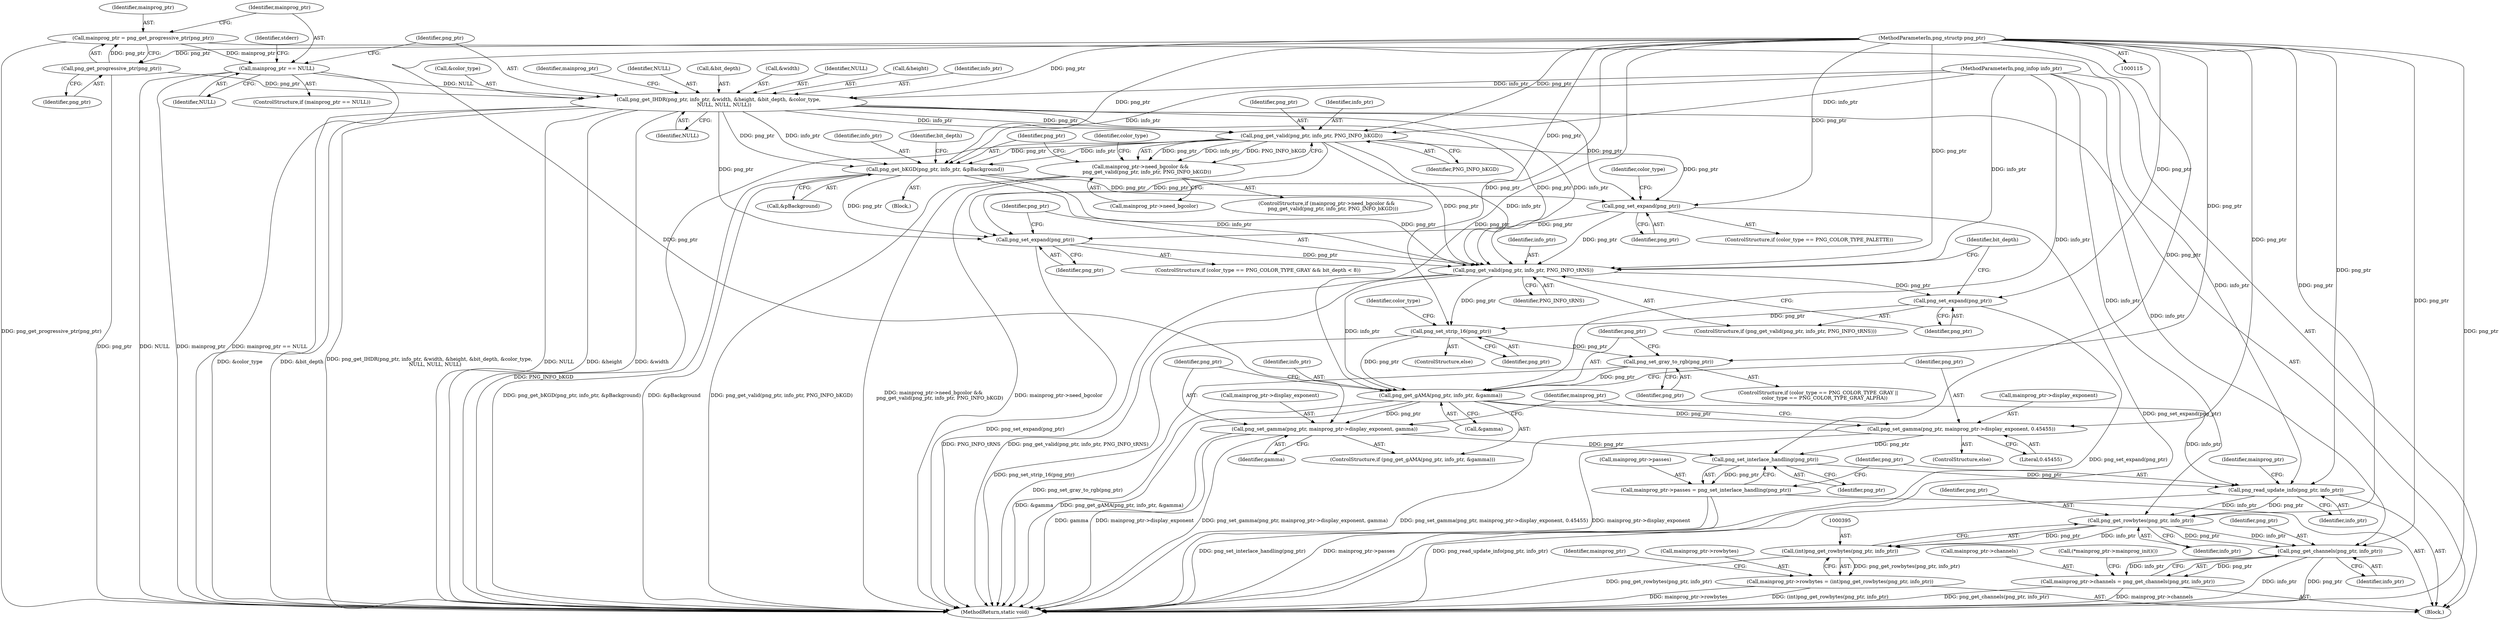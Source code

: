 digraph "0_Android_9d4853418ab2f754c2b63e091c29c5529b8b86ca_3@API" {
"1000125" [label="(Call,mainprog_ptr = png_get_progressive_ptr(png_ptr))"];
"1000127" [label="(Call,png_get_progressive_ptr(png_ptr))"];
"1000116" [label="(MethodParameterIn,png_structp png_ptr)"];
"1000130" [label="(Call,mainprog_ptr == NULL)"];
"1000140" [label="(Call,png_get_IHDR(png_ptr, info_ptr, &width, &height, &bit_depth, &color_type,\n       NULL, NULL, NULL))"];
"1000173" [label="(Call,png_get_valid(png_ptr, info_ptr, PNG_INFO_bKGD))"];
"1000169" [label="(Call,mainprog_ptr->need_bgcolor &&\n        png_get_valid(png_ptr, info_ptr, PNG_INFO_bKGD))"];
"1000179" [label="(Call,png_get_bKGD(png_ptr, info_ptr, &pBackground))"];
"1000325" [label="(Call,png_set_expand(png_ptr))"];
"1000335" [label="(Call,png_set_expand(png_ptr))"];
"1000338" [label="(Call,png_get_valid(png_ptr, info_ptr, PNG_INFO_tRNS))"];
"1000342" [label="(Call,png_set_expand(png_ptr))"];
"1000350" [label="(Call,png_set_strip_16(png_ptr))"];
"1000360" [label="(Call,png_set_gray_to_rgb(png_ptr))"];
"1000363" [label="(Call,png_get_gAMA(png_ptr, info_ptr, &gamma))"];
"1000368" [label="(Call,png_set_gamma(png_ptr, mainprog_ptr->display_exponent, gamma))"];
"1000385" [label="(Call,png_set_interlace_handling(png_ptr))"];
"1000381" [label="(Call,mainprog_ptr->passes = png_set_interlace_handling(png_ptr))"];
"1000387" [label="(Call,png_read_update_info(png_ptr, info_ptr))"];
"1000396" [label="(Call,png_get_rowbytes(png_ptr, info_ptr))"];
"1000394" [label="(Call,(int)png_get_rowbytes(png_ptr, info_ptr))"];
"1000390" [label="(Call,mainprog_ptr->rowbytes = (int)png_get_rowbytes(png_ptr, info_ptr))"];
"1000403" [label="(Call,png_get_channels(png_ptr, info_ptr))"];
"1000399" [label="(Call,mainprog_ptr->channels = png_get_channels(png_ptr, info_ptr))"];
"1000375" [label="(Call,png_set_gamma(png_ptr, mainprog_ptr->display_exponent, 0.45455))"];
"1000351" [label="(Identifier,png_ptr)"];
"1000141" [label="(Identifier,png_ptr)"];
"1000365" [label="(Identifier,info_ptr)"];
"1000387" [label="(Call,png_read_update_info(png_ptr, info_ptr))"];
"1000129" [label="(ControlStructure,if (mainprog_ptr == NULL))"];
"1000156" [label="(Identifier,mainprog_ptr)"];
"1000401" [label="(Identifier,mainprog_ptr)"];
"1000330" [label="(Identifier,color_type)"];
"1000327" [label="(ControlStructure,if (color_type == PNG_COLOR_TYPE_GRAY && bit_depth < 8))"];
"1000400" [label="(Call,mainprog_ptr->channels)"];
"1000152" [label="(Identifier,NULL)"];
"1000355" [label="(Identifier,color_type)"];
"1000406" [label="(Call,(*mainprog_ptr->mainprog_init)())"];
"1000335" [label="(Call,png_set_expand(png_ptr))"];
"1000186" [label="(Identifier,bit_depth)"];
"1000336" [label="(Identifier,png_ptr)"];
"1000390" [label="(Call,mainprog_ptr->rowbytes = (int)png_get_rowbytes(png_ptr, info_ptr))"];
"1000377" [label="(Call,mainprog_ptr->display_exponent)"];
"1000341" [label="(Identifier,PNG_INFO_tRNS)"];
"1000338" [label="(Call,png_get_valid(png_ptr, info_ptr, PNG_INFO_tRNS))"];
"1000352" [label="(ControlStructure,if (color_type == PNG_COLOR_TYPE_GRAY ||\n        color_type == PNG_COLOR_TYPE_GRAY_ALPHA))"];
"1000326" [label="(Identifier,png_ptr)"];
"1000405" [label="(Identifier,info_ptr)"];
"1000346" [label="(Identifier,bit_depth)"];
"1000321" [label="(ControlStructure,if (color_type == PNG_COLOR_TYPE_PALETTE))"];
"1000140" [label="(Call,png_get_IHDR(png_ptr, info_ptr, &width, &height, &bit_depth, &color_type,\n       NULL, NULL, NULL))"];
"1000382" [label="(Call,mainprog_ptr->passes)"];
"1000117" [label="(MethodParameterIn,png_infop info_ptr)"];
"1000181" [label="(Identifier,info_ptr)"];
"1000168" [label="(ControlStructure,if (mainprog_ptr->need_bgcolor &&\n        png_get_valid(png_ptr, info_ptr, PNG_INFO_bKGD)))"];
"1000174" [label="(Identifier,png_ptr)"];
"1000361" [label="(Identifier,png_ptr)"];
"1000176" [label="(Identifier,PNG_INFO_bKGD)"];
"1000362" [label="(ControlStructure,if (png_get_gAMA(png_ptr, info_ptr, &gamma)))"];
"1000147" [label="(Call,&bit_depth)"];
"1000375" [label="(Call,png_set_gamma(png_ptr, mainprog_ptr->display_exponent, 0.45455))"];
"1000323" [label="(Identifier,color_type)"];
"1000349" [label="(ControlStructure,else)"];
"1000127" [label="(Call,png_get_progressive_ptr(png_ptr))"];
"1000408" [label="(MethodReturn,static void)"];
"1000175" [label="(Identifier,info_ptr)"];
"1000380" [label="(Literal,0.45455)"];
"1000342" [label="(Call,png_set_expand(png_ptr))"];
"1000170" [label="(Call,mainprog_ptr->need_bgcolor)"];
"1000143" [label="(Call,&width)"];
"1000360" [label="(Call,png_set_gray_to_rgb(png_ptr))"];
"1000337" [label="(ControlStructure,if (png_get_valid(png_ptr, info_ptr, PNG_INFO_tRNS)))"];
"1000173" [label="(Call,png_get_valid(png_ptr, info_ptr, PNG_INFO_bKGD))"];
"1000128" [label="(Identifier,png_ptr)"];
"1000376" [label="(Identifier,png_ptr)"];
"1000385" [label="(Call,png_set_interlace_handling(png_ptr))"];
"1000169" [label="(Call,mainprog_ptr->need_bgcolor &&\n        png_get_valid(png_ptr, info_ptr, PNG_INFO_bKGD))"];
"1000386" [label="(Identifier,png_ptr)"];
"1000399" [label="(Call,mainprog_ptr->channels = png_get_channels(png_ptr, info_ptr))"];
"1000389" [label="(Identifier,info_ptr)"];
"1000151" [label="(Identifier,NULL)"];
"1000126" [label="(Identifier,mainprog_ptr)"];
"1000339" [label="(Identifier,png_ptr)"];
"1000153" [label="(Identifier,NULL)"];
"1000394" [label="(Call,(int)png_get_rowbytes(png_ptr, info_ptr))"];
"1000370" [label="(Call,mainprog_ptr->display_exponent)"];
"1000383" [label="(Identifier,mainprog_ptr)"];
"1000364" [label="(Identifier,png_ptr)"];
"1000373" [label="(Identifier,gamma)"];
"1000340" [label="(Identifier,info_ptr)"];
"1000177" [label="(Block,)"];
"1000182" [label="(Call,&pBackground)"];
"1000343" [label="(Identifier,png_ptr)"];
"1000391" [label="(Call,mainprog_ptr->rowbytes)"];
"1000131" [label="(Identifier,mainprog_ptr)"];
"1000132" [label="(Identifier,NULL)"];
"1000363" [label="(Call,png_get_gAMA(png_ptr, info_ptr, &gamma))"];
"1000397" [label="(Identifier,png_ptr)"];
"1000398" [label="(Identifier,info_ptr)"];
"1000179" [label="(Call,png_get_bKGD(png_ptr, info_ptr, &pBackground))"];
"1000368" [label="(Call,png_set_gamma(png_ptr, mainprog_ptr->display_exponent, gamma))"];
"1000381" [label="(Call,mainprog_ptr->passes = png_set_interlace_handling(png_ptr))"];
"1000145" [label="(Call,&height)"];
"1000142" [label="(Identifier,info_ptr)"];
"1000369" [label="(Identifier,png_ptr)"];
"1000135" [label="(Identifier,stderr)"];
"1000325" [label="(Call,png_set_expand(png_ptr))"];
"1000130" [label="(Call,mainprog_ptr == NULL)"];
"1000403" [label="(Call,png_get_channels(png_ptr, info_ptr))"];
"1000404" [label="(Identifier,png_ptr)"];
"1000149" [label="(Call,&color_type)"];
"1000180" [label="(Identifier,png_ptr)"];
"1000118" [label="(Block,)"];
"1000396" [label="(Call,png_get_rowbytes(png_ptr, info_ptr))"];
"1000374" [label="(ControlStructure,else)"];
"1000392" [label="(Identifier,mainprog_ptr)"];
"1000125" [label="(Call,mainprog_ptr = png_get_progressive_ptr(png_ptr))"];
"1000388" [label="(Identifier,png_ptr)"];
"1000350" [label="(Call,png_set_strip_16(png_ptr))"];
"1000116" [label="(MethodParameterIn,png_structp png_ptr)"];
"1000366" [label="(Call,&gamma)"];
"1000125" -> "1000118"  [label="AST: "];
"1000125" -> "1000127"  [label="CFG: "];
"1000126" -> "1000125"  [label="AST: "];
"1000127" -> "1000125"  [label="AST: "];
"1000131" -> "1000125"  [label="CFG: "];
"1000125" -> "1000408"  [label="DDG: png_get_progressive_ptr(png_ptr)"];
"1000127" -> "1000125"  [label="DDG: png_ptr"];
"1000125" -> "1000130"  [label="DDG: mainprog_ptr"];
"1000127" -> "1000128"  [label="CFG: "];
"1000128" -> "1000127"  [label="AST: "];
"1000127" -> "1000408"  [label="DDG: png_ptr"];
"1000116" -> "1000127"  [label="DDG: png_ptr"];
"1000127" -> "1000140"  [label="DDG: png_ptr"];
"1000116" -> "1000115"  [label="AST: "];
"1000116" -> "1000408"  [label="DDG: png_ptr"];
"1000116" -> "1000140"  [label="DDG: png_ptr"];
"1000116" -> "1000173"  [label="DDG: png_ptr"];
"1000116" -> "1000179"  [label="DDG: png_ptr"];
"1000116" -> "1000325"  [label="DDG: png_ptr"];
"1000116" -> "1000335"  [label="DDG: png_ptr"];
"1000116" -> "1000338"  [label="DDG: png_ptr"];
"1000116" -> "1000342"  [label="DDG: png_ptr"];
"1000116" -> "1000350"  [label="DDG: png_ptr"];
"1000116" -> "1000360"  [label="DDG: png_ptr"];
"1000116" -> "1000363"  [label="DDG: png_ptr"];
"1000116" -> "1000368"  [label="DDG: png_ptr"];
"1000116" -> "1000375"  [label="DDG: png_ptr"];
"1000116" -> "1000385"  [label="DDG: png_ptr"];
"1000116" -> "1000387"  [label="DDG: png_ptr"];
"1000116" -> "1000396"  [label="DDG: png_ptr"];
"1000116" -> "1000403"  [label="DDG: png_ptr"];
"1000130" -> "1000129"  [label="AST: "];
"1000130" -> "1000132"  [label="CFG: "];
"1000131" -> "1000130"  [label="AST: "];
"1000132" -> "1000130"  [label="AST: "];
"1000135" -> "1000130"  [label="CFG: "];
"1000141" -> "1000130"  [label="CFG: "];
"1000130" -> "1000408"  [label="DDG: mainprog_ptr == NULL"];
"1000130" -> "1000408"  [label="DDG: NULL"];
"1000130" -> "1000408"  [label="DDG: mainprog_ptr"];
"1000130" -> "1000140"  [label="DDG: NULL"];
"1000140" -> "1000118"  [label="AST: "];
"1000140" -> "1000153"  [label="CFG: "];
"1000141" -> "1000140"  [label="AST: "];
"1000142" -> "1000140"  [label="AST: "];
"1000143" -> "1000140"  [label="AST: "];
"1000145" -> "1000140"  [label="AST: "];
"1000147" -> "1000140"  [label="AST: "];
"1000149" -> "1000140"  [label="AST: "];
"1000151" -> "1000140"  [label="AST: "];
"1000152" -> "1000140"  [label="AST: "];
"1000153" -> "1000140"  [label="AST: "];
"1000156" -> "1000140"  [label="CFG: "];
"1000140" -> "1000408"  [label="DDG: NULL"];
"1000140" -> "1000408"  [label="DDG: png_get_IHDR(png_ptr, info_ptr, &width, &height, &bit_depth, &color_type,\n       NULL, NULL, NULL)"];
"1000140" -> "1000408"  [label="DDG: &color_type"];
"1000140" -> "1000408"  [label="DDG: &height"];
"1000140" -> "1000408"  [label="DDG: &width"];
"1000140" -> "1000408"  [label="DDG: &bit_depth"];
"1000117" -> "1000140"  [label="DDG: info_ptr"];
"1000140" -> "1000173"  [label="DDG: png_ptr"];
"1000140" -> "1000173"  [label="DDG: info_ptr"];
"1000140" -> "1000179"  [label="DDG: png_ptr"];
"1000140" -> "1000179"  [label="DDG: info_ptr"];
"1000140" -> "1000325"  [label="DDG: png_ptr"];
"1000140" -> "1000335"  [label="DDG: png_ptr"];
"1000140" -> "1000338"  [label="DDG: png_ptr"];
"1000140" -> "1000338"  [label="DDG: info_ptr"];
"1000173" -> "1000169"  [label="AST: "];
"1000173" -> "1000176"  [label="CFG: "];
"1000174" -> "1000173"  [label="AST: "];
"1000175" -> "1000173"  [label="AST: "];
"1000176" -> "1000173"  [label="AST: "];
"1000169" -> "1000173"  [label="CFG: "];
"1000173" -> "1000408"  [label="DDG: PNG_INFO_bKGD"];
"1000173" -> "1000169"  [label="DDG: png_ptr"];
"1000173" -> "1000169"  [label="DDG: info_ptr"];
"1000173" -> "1000169"  [label="DDG: PNG_INFO_bKGD"];
"1000117" -> "1000173"  [label="DDG: info_ptr"];
"1000173" -> "1000179"  [label="DDG: png_ptr"];
"1000173" -> "1000179"  [label="DDG: info_ptr"];
"1000173" -> "1000325"  [label="DDG: png_ptr"];
"1000173" -> "1000335"  [label="DDG: png_ptr"];
"1000173" -> "1000338"  [label="DDG: png_ptr"];
"1000173" -> "1000338"  [label="DDG: info_ptr"];
"1000169" -> "1000168"  [label="AST: "];
"1000169" -> "1000170"  [label="CFG: "];
"1000170" -> "1000169"  [label="AST: "];
"1000180" -> "1000169"  [label="CFG: "];
"1000323" -> "1000169"  [label="CFG: "];
"1000169" -> "1000408"  [label="DDG: mainprog_ptr->need_bgcolor &&\n        png_get_valid(png_ptr, info_ptr, PNG_INFO_bKGD)"];
"1000169" -> "1000408"  [label="DDG: png_get_valid(png_ptr, info_ptr, PNG_INFO_bKGD)"];
"1000169" -> "1000408"  [label="DDG: mainprog_ptr->need_bgcolor"];
"1000179" -> "1000177"  [label="AST: "];
"1000179" -> "1000182"  [label="CFG: "];
"1000180" -> "1000179"  [label="AST: "];
"1000181" -> "1000179"  [label="AST: "];
"1000182" -> "1000179"  [label="AST: "];
"1000186" -> "1000179"  [label="CFG: "];
"1000179" -> "1000408"  [label="DDG: &pBackground"];
"1000179" -> "1000408"  [label="DDG: png_get_bKGD(png_ptr, info_ptr, &pBackground)"];
"1000117" -> "1000179"  [label="DDG: info_ptr"];
"1000179" -> "1000325"  [label="DDG: png_ptr"];
"1000179" -> "1000335"  [label="DDG: png_ptr"];
"1000179" -> "1000338"  [label="DDG: png_ptr"];
"1000179" -> "1000338"  [label="DDG: info_ptr"];
"1000325" -> "1000321"  [label="AST: "];
"1000325" -> "1000326"  [label="CFG: "];
"1000326" -> "1000325"  [label="AST: "];
"1000330" -> "1000325"  [label="CFG: "];
"1000325" -> "1000408"  [label="DDG: png_set_expand(png_ptr)"];
"1000325" -> "1000335"  [label="DDG: png_ptr"];
"1000325" -> "1000338"  [label="DDG: png_ptr"];
"1000335" -> "1000327"  [label="AST: "];
"1000335" -> "1000336"  [label="CFG: "];
"1000336" -> "1000335"  [label="AST: "];
"1000339" -> "1000335"  [label="CFG: "];
"1000335" -> "1000408"  [label="DDG: png_set_expand(png_ptr)"];
"1000335" -> "1000338"  [label="DDG: png_ptr"];
"1000338" -> "1000337"  [label="AST: "];
"1000338" -> "1000341"  [label="CFG: "];
"1000339" -> "1000338"  [label="AST: "];
"1000340" -> "1000338"  [label="AST: "];
"1000341" -> "1000338"  [label="AST: "];
"1000343" -> "1000338"  [label="CFG: "];
"1000346" -> "1000338"  [label="CFG: "];
"1000338" -> "1000408"  [label="DDG: png_get_valid(png_ptr, info_ptr, PNG_INFO_tRNS)"];
"1000338" -> "1000408"  [label="DDG: PNG_INFO_tRNS"];
"1000117" -> "1000338"  [label="DDG: info_ptr"];
"1000338" -> "1000342"  [label="DDG: png_ptr"];
"1000338" -> "1000350"  [label="DDG: png_ptr"];
"1000338" -> "1000363"  [label="DDG: info_ptr"];
"1000342" -> "1000337"  [label="AST: "];
"1000342" -> "1000343"  [label="CFG: "];
"1000343" -> "1000342"  [label="AST: "];
"1000346" -> "1000342"  [label="CFG: "];
"1000342" -> "1000408"  [label="DDG: png_set_expand(png_ptr)"];
"1000342" -> "1000350"  [label="DDG: png_ptr"];
"1000350" -> "1000349"  [label="AST: "];
"1000350" -> "1000351"  [label="CFG: "];
"1000351" -> "1000350"  [label="AST: "];
"1000355" -> "1000350"  [label="CFG: "];
"1000350" -> "1000408"  [label="DDG: png_set_strip_16(png_ptr)"];
"1000350" -> "1000360"  [label="DDG: png_ptr"];
"1000350" -> "1000363"  [label="DDG: png_ptr"];
"1000360" -> "1000352"  [label="AST: "];
"1000360" -> "1000361"  [label="CFG: "];
"1000361" -> "1000360"  [label="AST: "];
"1000364" -> "1000360"  [label="CFG: "];
"1000360" -> "1000408"  [label="DDG: png_set_gray_to_rgb(png_ptr)"];
"1000360" -> "1000363"  [label="DDG: png_ptr"];
"1000363" -> "1000362"  [label="AST: "];
"1000363" -> "1000366"  [label="CFG: "];
"1000364" -> "1000363"  [label="AST: "];
"1000365" -> "1000363"  [label="AST: "];
"1000366" -> "1000363"  [label="AST: "];
"1000369" -> "1000363"  [label="CFG: "];
"1000376" -> "1000363"  [label="CFG: "];
"1000363" -> "1000408"  [label="DDG: &gamma"];
"1000363" -> "1000408"  [label="DDG: png_get_gAMA(png_ptr, info_ptr, &gamma)"];
"1000117" -> "1000363"  [label="DDG: info_ptr"];
"1000363" -> "1000368"  [label="DDG: png_ptr"];
"1000363" -> "1000375"  [label="DDG: png_ptr"];
"1000363" -> "1000387"  [label="DDG: info_ptr"];
"1000368" -> "1000362"  [label="AST: "];
"1000368" -> "1000373"  [label="CFG: "];
"1000369" -> "1000368"  [label="AST: "];
"1000370" -> "1000368"  [label="AST: "];
"1000373" -> "1000368"  [label="AST: "];
"1000383" -> "1000368"  [label="CFG: "];
"1000368" -> "1000408"  [label="DDG: mainprog_ptr->display_exponent"];
"1000368" -> "1000408"  [label="DDG: png_set_gamma(png_ptr, mainprog_ptr->display_exponent, gamma)"];
"1000368" -> "1000408"  [label="DDG: gamma"];
"1000368" -> "1000385"  [label="DDG: png_ptr"];
"1000385" -> "1000381"  [label="AST: "];
"1000385" -> "1000386"  [label="CFG: "];
"1000386" -> "1000385"  [label="AST: "];
"1000381" -> "1000385"  [label="CFG: "];
"1000385" -> "1000381"  [label="DDG: png_ptr"];
"1000375" -> "1000385"  [label="DDG: png_ptr"];
"1000385" -> "1000387"  [label="DDG: png_ptr"];
"1000381" -> "1000118"  [label="AST: "];
"1000382" -> "1000381"  [label="AST: "];
"1000388" -> "1000381"  [label="CFG: "];
"1000381" -> "1000408"  [label="DDG: mainprog_ptr->passes"];
"1000381" -> "1000408"  [label="DDG: png_set_interlace_handling(png_ptr)"];
"1000387" -> "1000118"  [label="AST: "];
"1000387" -> "1000389"  [label="CFG: "];
"1000388" -> "1000387"  [label="AST: "];
"1000389" -> "1000387"  [label="AST: "];
"1000392" -> "1000387"  [label="CFG: "];
"1000387" -> "1000408"  [label="DDG: png_read_update_info(png_ptr, info_ptr)"];
"1000117" -> "1000387"  [label="DDG: info_ptr"];
"1000387" -> "1000396"  [label="DDG: png_ptr"];
"1000387" -> "1000396"  [label="DDG: info_ptr"];
"1000396" -> "1000394"  [label="AST: "];
"1000396" -> "1000398"  [label="CFG: "];
"1000397" -> "1000396"  [label="AST: "];
"1000398" -> "1000396"  [label="AST: "];
"1000394" -> "1000396"  [label="CFG: "];
"1000396" -> "1000394"  [label="DDG: png_ptr"];
"1000396" -> "1000394"  [label="DDG: info_ptr"];
"1000117" -> "1000396"  [label="DDG: info_ptr"];
"1000396" -> "1000403"  [label="DDG: png_ptr"];
"1000396" -> "1000403"  [label="DDG: info_ptr"];
"1000394" -> "1000390"  [label="AST: "];
"1000395" -> "1000394"  [label="AST: "];
"1000390" -> "1000394"  [label="CFG: "];
"1000394" -> "1000408"  [label="DDG: png_get_rowbytes(png_ptr, info_ptr)"];
"1000394" -> "1000390"  [label="DDG: png_get_rowbytes(png_ptr, info_ptr)"];
"1000390" -> "1000118"  [label="AST: "];
"1000391" -> "1000390"  [label="AST: "];
"1000401" -> "1000390"  [label="CFG: "];
"1000390" -> "1000408"  [label="DDG: (int)png_get_rowbytes(png_ptr, info_ptr)"];
"1000390" -> "1000408"  [label="DDG: mainprog_ptr->rowbytes"];
"1000403" -> "1000399"  [label="AST: "];
"1000403" -> "1000405"  [label="CFG: "];
"1000404" -> "1000403"  [label="AST: "];
"1000405" -> "1000403"  [label="AST: "];
"1000399" -> "1000403"  [label="CFG: "];
"1000403" -> "1000408"  [label="DDG: info_ptr"];
"1000403" -> "1000408"  [label="DDG: png_ptr"];
"1000403" -> "1000399"  [label="DDG: png_ptr"];
"1000403" -> "1000399"  [label="DDG: info_ptr"];
"1000117" -> "1000403"  [label="DDG: info_ptr"];
"1000399" -> "1000118"  [label="AST: "];
"1000400" -> "1000399"  [label="AST: "];
"1000406" -> "1000399"  [label="CFG: "];
"1000399" -> "1000408"  [label="DDG: png_get_channels(png_ptr, info_ptr)"];
"1000399" -> "1000408"  [label="DDG: mainprog_ptr->channels"];
"1000375" -> "1000374"  [label="AST: "];
"1000375" -> "1000380"  [label="CFG: "];
"1000376" -> "1000375"  [label="AST: "];
"1000377" -> "1000375"  [label="AST: "];
"1000380" -> "1000375"  [label="AST: "];
"1000383" -> "1000375"  [label="CFG: "];
"1000375" -> "1000408"  [label="DDG: mainprog_ptr->display_exponent"];
"1000375" -> "1000408"  [label="DDG: png_set_gamma(png_ptr, mainprog_ptr->display_exponent, 0.45455)"];
}
